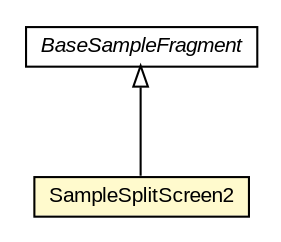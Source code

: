 #!/usr/local/bin/dot
#
# Class diagram 
# Generated by UMLGraph version R5_6-24-gf6e263 (http://www.umlgraph.org/)
#

digraph G {
	edge [fontname="arial",fontsize=10,labelfontname="arial",labelfontsize=10];
	node [fontname="arial",fontsize=10,shape=plaintext];
	nodesep=0.25;
	ranksep=0.5;
	// org.osmdroid.samplefragments.BaseSampleFragment
	c131191 [label=<<table title="org.osmdroid.samplefragments.BaseSampleFragment" border="0" cellborder="1" cellspacing="0" cellpadding="2" port="p" href="../BaseSampleFragment.html">
		<tr><td><table border="0" cellspacing="0" cellpadding="1">
<tr><td align="center" balign="center"><font face="arial italic"> BaseSampleFragment </font></td></tr>
		</table></td></tr>
		</table>>, URL="../BaseSampleFragment.html", fontname="arial", fontcolor="black", fontsize=10.0];
	// org.osmdroid.samplefragments.layouts.SampleSplitScreen2
	c131242 [label=<<table title="org.osmdroid.samplefragments.layouts.SampleSplitScreen2" border="0" cellborder="1" cellspacing="0" cellpadding="2" port="p" bgcolor="lemonChiffon" href="./SampleSplitScreen2.html">
		<tr><td><table border="0" cellspacing="0" cellpadding="1">
<tr><td align="center" balign="center"> SampleSplitScreen2 </td></tr>
		</table></td></tr>
		</table>>, URL="./SampleSplitScreen2.html", fontname="arial", fontcolor="black", fontsize=10.0];
	//org.osmdroid.samplefragments.layouts.SampleSplitScreen2 extends org.osmdroid.samplefragments.BaseSampleFragment
	c131191:p -> c131242:p [dir=back,arrowtail=empty];
}

